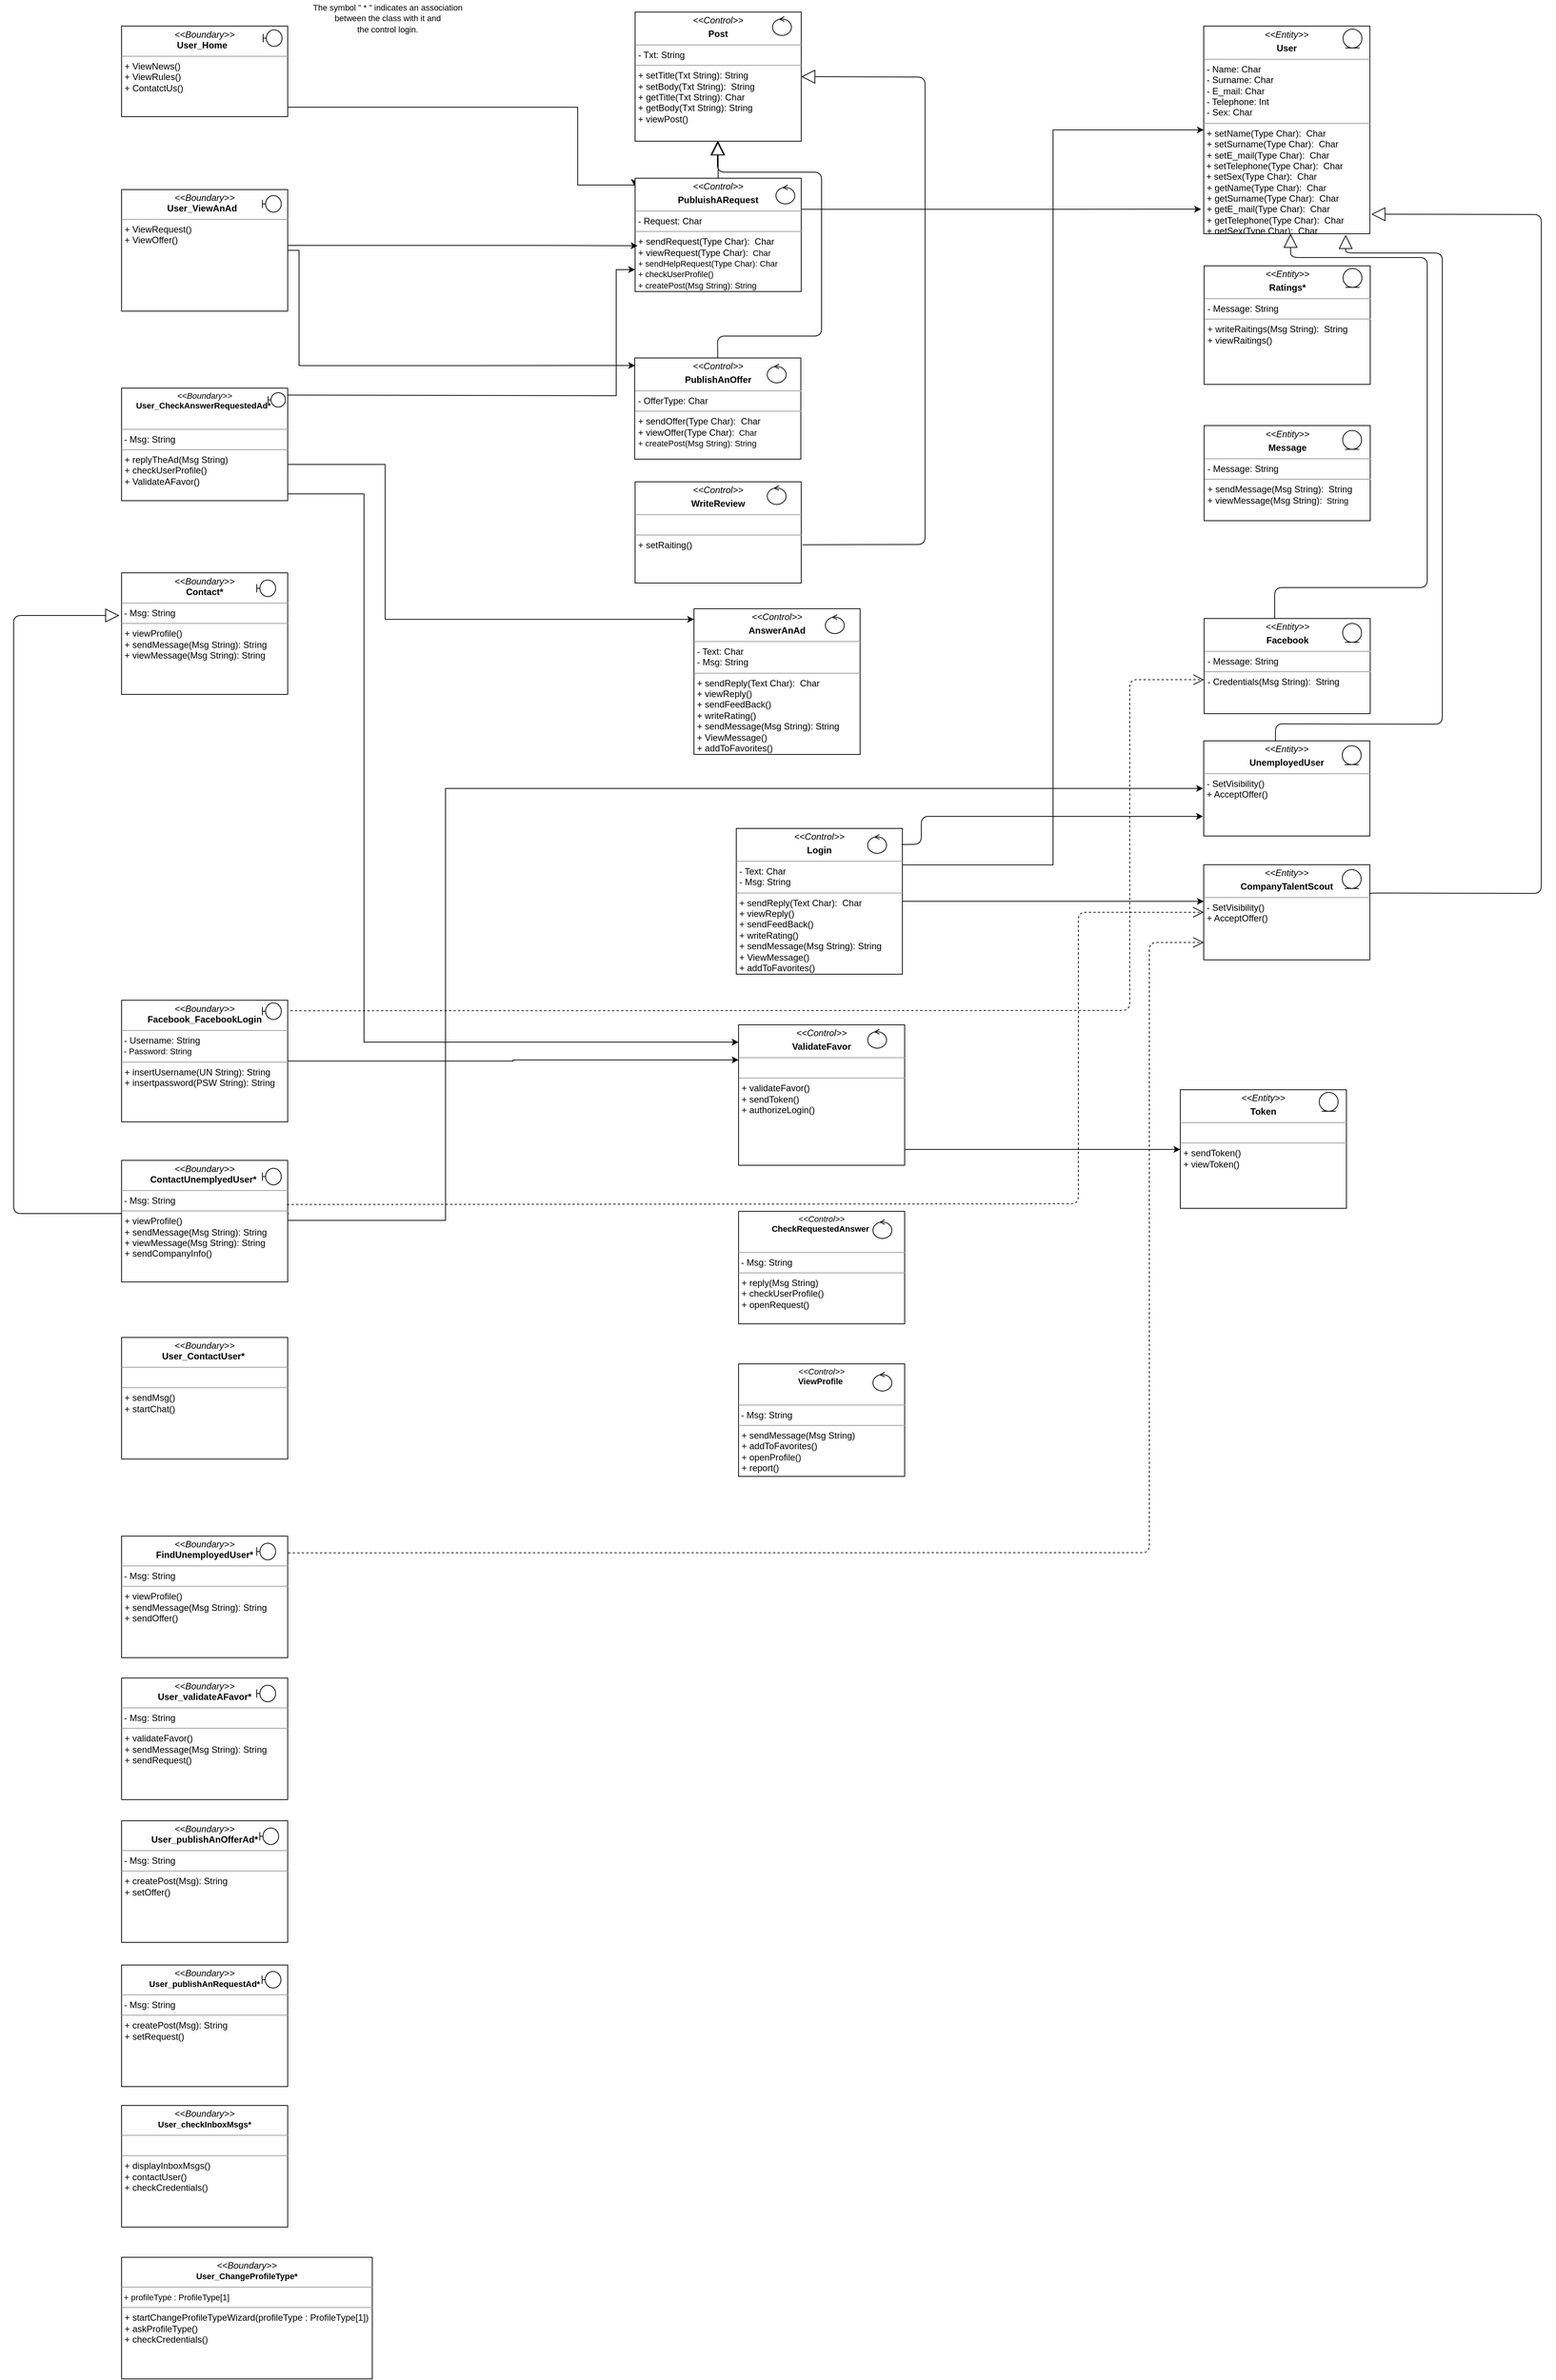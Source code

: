 <mxfile version="12.4.7" type="device"><diagram name="Page-1" id="c4acf3e9-155e-7222-9cf6-157b1a14988f"><mxGraphModel dx="2624" dy="485" grid="0" gridSize="10" guides="1" tooltips="1" connect="1" arrows="1" fold="1" page="1" pageScale="1" pageWidth="1600" pageHeight="1200" background="#ffffff" math="0" shadow="0"><root><mxCell id="0"/><mxCell id="1" parent="0"/><mxCell id="k34qeXfR0Qo-PCBVSFpc-10" value="" style="edgeStyle=orthogonalEdgeStyle;rounded=0;orthogonalLoop=1;jettySize=auto;html=1;" parent="1" source="5d2195bd80daf111-18" edge="1"><mxGeometry relative="1" as="geometry"><mxPoint x="433" y="251" as="targetPoint"/><Array as="points"><mxPoint x="358" y="147"/><mxPoint x="358" y="250"/></Array></mxGeometry></mxCell><mxCell id="5d2195bd80daf111-18" value="&lt;p style=&quot;margin: 0px ; margin-top: 4px ; text-align: center&quot;&gt;&lt;i&gt;&amp;lt;&amp;lt;Boundary&amp;gt;&amp;gt;&lt;/i&gt;&lt;br&gt;&lt;b&gt;User_Home&amp;nbsp;&lt;/b&gt;&lt;b&gt;&amp;nbsp;&lt;/b&gt;&lt;/p&gt;&lt;hr size=&quot;1&quot;&gt;&lt;p style=&quot;margin: 0px 0px 0px 4px&quot;&gt;+ ViewNews()&lt;br&gt;+ ViewRules()&lt;/p&gt;&lt;p style=&quot;margin: 0px 0px 0px 4px&quot;&gt;+ ContatctUs()&lt;/p&gt;&lt;p style=&quot;margin: 0px 0px 0px 4px&quot;&gt;&lt;br&gt;&lt;/p&gt;" style="verticalAlign=top;align=left;overflow=fill;fontSize=12;fontFamily=Helvetica;html=1;rounded=0;shadow=0;comic=0;labelBackgroundColor=none;strokeWidth=1" parent="1" vertex="1"><mxGeometry x="-246" y="39.5" width="220" height="120" as="geometry"/></mxCell><mxCell id="mi70s_dDfHyVeeevijjB-1" value="&lt;p style=&quot;margin: 0px ; margin-top: 4px ; text-align: center&quot;&gt;&lt;font style=&quot;font-size: 12px&quot;&gt;&lt;i&gt;&amp;lt;&amp;lt;Control&amp;gt;&amp;gt;&lt;/i&gt;&lt;br&gt;&lt;/font&gt;&lt;/p&gt;&lt;p style=&quot;margin: 0px ; margin-top: 4px ; text-align: center&quot;&gt;&lt;b&gt;PublishAnOffer&lt;/b&gt;&lt;br&gt;&lt;/p&gt;&lt;hr size=&quot;1&quot;&gt;&lt;p style=&quot;margin: 0px 0px 0px 4px&quot;&gt;&lt;font style=&quot;font-size: 12px&quot;&gt;- OfferType: Char&lt;br&gt;&lt;/font&gt;&lt;/p&gt;&lt;hr size=&quot;1&quot;&gt;&lt;p style=&quot;margin: 0px 0px 0px 4px&quot;&gt;+ sendOffer(Type Char):&amp;nbsp; Char&lt;br&gt;+ viewOffer(Type Char):&lt;font style=&quot;font-size: 11px&quot;&gt;&amp;nbsp; Char&lt;/font&gt;&lt;/p&gt;&lt;p style=&quot;margin: 0px 0px 0px 4px&quot;&gt;&lt;font style=&quot;font-size: 11px&quot;&gt;+ createPost(Msg String): String&lt;/font&gt;&lt;/p&gt;" style="verticalAlign=top;align=left;overflow=fill;fontSize=12;fontFamily=Helvetica;html=1;rounded=0;shadow=0;comic=0;labelBackgroundColor=none;strokeWidth=1" parent="1" vertex="1"><mxGeometry x="433.5" y="479" width="220" height="134" as="geometry"/></mxCell><mxCell id="mi70s_dDfHyVeeevijjB-4" value="&lt;p style=&quot;margin: 0px ; margin-top: 4px ; text-align: center&quot;&gt;&lt;i&gt;&amp;lt;&amp;lt;Control&amp;gt;&amp;gt;&lt;/i&gt;&lt;br&gt;&lt;/p&gt;&lt;p style=&quot;margin: 0px ; margin-top: 4px ; text-align: center&quot;&gt;&lt;b&gt;Post&lt;/b&gt;&lt;/p&gt;&lt;hr size=&quot;1&quot;&gt;&lt;p style=&quot;margin: 0px ; margin-left: 4px&quot;&gt;- Txt: String&lt;br&gt;&lt;/p&gt;&lt;hr size=&quot;1&quot;&gt;&lt;p style=&quot;margin: 0px ; margin-left: 4px&quot;&gt;+ setTitle(Txt String): String&lt;br&gt;+ setBody(Txt String):&amp;nbsp; String&lt;/p&gt;&lt;p style=&quot;margin: 0px ; margin-left: 4px&quot;&gt;+ getTitle(Txt String): Char&lt;br&gt;+ getBody(Txt String): String&lt;br&gt;&lt;/p&gt;&lt;p style=&quot;margin: 0px ; margin-left: 4px&quot;&gt;+ viewPost()&lt;/p&gt;" style="verticalAlign=top;align=left;overflow=fill;fontSize=12;fontFamily=Helvetica;html=1;rounded=0;shadow=0;comic=0;labelBackgroundColor=none;strokeWidth=1" parent="1" vertex="1"><mxGeometry x="434" y="21" width="220" height="171" as="geometry"/></mxCell><mxCell id="k34qeXfR0Qo-PCBVSFpc-33" style="edgeStyle=orthogonalEdgeStyle;rounded=0;orthogonalLoop=1;jettySize=auto;html=1;exitX=1.003;exitY=0.274;exitDx=0;exitDy=0;exitPerimeter=0;entryX=-0.016;entryY=0.882;entryDx=0;entryDy=0;entryPerimeter=0;" parent="1" source="mi70s_dDfHyVeeevijjB-14" target="mi70s_dDfHyVeeevijjB-29" edge="1"><mxGeometry relative="1" as="geometry"><Array as="points"/></mxGeometry></mxCell><mxCell id="mi70s_dDfHyVeeevijjB-14" value="&lt;p style=&quot;margin: 4px 0px 0px ; text-align: center&quot;&gt;&lt;i&gt;&amp;lt;&amp;lt;Control&amp;gt;&amp;gt;&lt;/i&gt;&lt;br&gt;&lt;/p&gt;&lt;p style=&quot;margin: 0px ; margin-top: 4px ; text-align: center&quot;&gt;&lt;b&gt;PubluishARequest&lt;/b&gt;&lt;br&gt;&lt;/p&gt;&lt;hr size=&quot;1&quot;&gt;&lt;p style=&quot;margin: 0px 0px 0px 4px&quot;&gt;&lt;font style=&quot;font-size: 12px&quot;&gt;- Request: Char&lt;br&gt;&lt;/font&gt;&lt;/p&gt;&lt;hr size=&quot;1&quot;&gt;&lt;p style=&quot;margin: 0px 0px 0px 4px&quot;&gt;+ sendRequest(Type Char):&amp;nbsp; Char&lt;br&gt;+ viewRequest(Type Char):&lt;font style=&quot;font-size: 11px&quot;&gt;&amp;nbsp; Char&lt;/font&gt;&lt;br&gt;&lt;/p&gt;&lt;p style=&quot;margin: 0px 0px 0px 4px&quot;&gt;&lt;font style=&quot;font-size: 11px&quot;&gt;+ sendHelpRequest(Type Char): Char&lt;/font&gt;&lt;/p&gt;&lt;p style=&quot;margin: 0px 0px 0px 4px&quot;&gt;&lt;font style=&quot;font-size: 11px&quot;&gt;+ checkUserProfile()&lt;/font&gt;&lt;/p&gt;&lt;p style=&quot;margin: 0px 0px 0px 4px&quot;&gt;&lt;font style=&quot;font-size: 11px&quot;&gt;+ createPost(Msg String): String&lt;br&gt;&lt;/font&gt;&lt;/p&gt;" style="verticalAlign=top;align=left;overflow=fill;fontSize=12;fontFamily=Helvetica;html=1;rounded=0;shadow=0;comic=0;labelBackgroundColor=none;strokeWidth=1" parent="1" vertex="1"><mxGeometry x="434" y="241" width="220" height="150" as="geometry"/></mxCell><mxCell id="k34qeXfR0Qo-PCBVSFpc-29" style="edgeStyle=orthogonalEdgeStyle;rounded=0;orthogonalLoop=1;jettySize=auto;html=1;entryX=0.015;entryY=0.596;entryDx=0;entryDy=0;entryPerimeter=0;" parent="1" source="mi70s_dDfHyVeeevijjB-16" target="mi70s_dDfHyVeeevijjB-14" edge="1"><mxGeometry relative="1" as="geometry"><Array as="points"><mxPoint x="299" y="330"/><mxPoint x="299" y="330"/></Array></mxGeometry></mxCell><mxCell id="k34qeXfR0Qo-PCBVSFpc-31" style="edgeStyle=orthogonalEdgeStyle;rounded=0;orthogonalLoop=1;jettySize=auto;html=1;entryX=0.002;entryY=0.075;entryDx=0;entryDy=0;entryPerimeter=0;" parent="1" source="mi70s_dDfHyVeeevijjB-16" target="mi70s_dDfHyVeeevijjB-1" edge="1"><mxGeometry relative="1" as="geometry"><mxPoint x="425" y="571" as="targetPoint"/><Array as="points"><mxPoint x="-11" y="337"/><mxPoint x="-11" y="489"/></Array></mxGeometry></mxCell><mxCell id="mi70s_dDfHyVeeevijjB-16" value="&lt;p style=&quot;margin: 0px ; margin-top: 4px ; text-align: center&quot;&gt;&lt;i&gt;&amp;lt;&amp;lt;Boundary&amp;gt;&amp;gt;&lt;/i&gt;&lt;br&gt;&lt;b&gt;User_ViewAnAd&amp;nbsp;&lt;/b&gt;&lt;b&gt;&amp;nbsp;&lt;/b&gt;&lt;/p&gt;&lt;hr size=&quot;1&quot;&gt;&lt;p style=&quot;margin: 0px 0px 0px 4px&quot;&gt;&lt;span&gt;+ ViewRequest()&lt;/span&gt;&lt;br&gt;&lt;/p&gt;&lt;p style=&quot;margin: 0px 0px 0px 4px&quot;&gt;+ ViewOffer()&lt;/p&gt;&lt;p style=&quot;margin: 0px 0px 0px 4px&quot;&gt;&lt;br&gt;&lt;/p&gt;&amp;nbsp;" style="verticalAlign=top;align=left;overflow=fill;fontSize=12;fontFamily=Helvetica;html=1;rounded=0;shadow=0;comic=0;labelBackgroundColor=none;strokeWidth=1" parent="1" vertex="1"><mxGeometry x="-246" y="256" width="220" height="161" as="geometry"/></mxCell><mxCell id="mi70s_dDfHyVeeevijjB-22" value="&lt;p style=&quot;margin: 0px ; margin-top: 4px ; text-align: center&quot;&gt;&lt;i style=&quot;font-weight: normal&quot;&gt;&amp;lt;&amp;lt;Boundary&amp;gt;&amp;gt;&lt;/i&gt;&lt;br&gt;&lt;span&gt;Contact*&lt;/span&gt;&lt;/p&gt;&lt;hr size=&quot;1&quot;&gt;&lt;p style=&quot;margin: 0px 0px 0px 4px&quot;&gt;&lt;/p&gt;&lt;font style=&quot;font-size: 11px&quot;&gt;&lt;span style=&quot;font-size: 12px&quot;&gt;&amp;nbsp;&lt;span style=&quot;font-weight: normal&quot;&gt;- Msg: String&lt;/span&gt;&lt;/span&gt;&lt;span style=&quot;font-weight: normal&quot;&gt;&lt;br&gt;&lt;/span&gt;&lt;hr size=&quot;1&quot; style=&quot;font-size: 12px&quot;&gt;&lt;p style=&quot;font-size: 12px ; margin: 0px 0px 0px 4px&quot;&gt;&lt;span style=&quot;font-weight: normal&quot;&gt;+ viewProfile()&lt;br&gt;&lt;/span&gt;&lt;/p&gt;&lt;p style=&quot;font-size: 12px ; margin: 0px 0px 0px 4px&quot;&gt;&lt;span style=&quot;font-weight: normal&quot;&gt;+ sendMessage(Msg String): String&lt;/span&gt;&lt;/p&gt;&lt;p style=&quot;font-size: 12px ; margin: 0px 0px 0px 4px&quot;&gt;&lt;span style=&quot;font-weight: normal&quot;&gt;+ viewMessage(Msg String): String&lt;/span&gt;&lt;/p&gt;&lt;/font&gt;" style="verticalAlign=top;align=left;overflow=fill;fontSize=12;fontFamily=Helvetica;html=1;rounded=0;shadow=0;comic=0;labelBackgroundColor=none;strokeWidth=1;fontStyle=1" parent="1" vertex="1"><mxGeometry x="-246" y="763.5" width="220" height="161" as="geometry"/></mxCell><mxCell id="mi70s_dDfHyVeeevijjB-24" value="&lt;p style=&quot;margin: 4px 0px 0px ; text-align: center&quot;&gt;&lt;i&gt;&amp;lt;&amp;lt;Entity&amp;gt;&amp;gt;&lt;/i&gt;&lt;/p&gt;&lt;p style=&quot;margin: 0px ; margin-top: 4px ; text-align: center&quot;&gt;&lt;b&gt;Message&lt;/b&gt;&lt;/p&gt;&lt;hr size=&quot;1&quot;&gt;&lt;p style=&quot;margin: 0px 0px 0px 4px&quot;&gt;&lt;font style=&quot;font-size: 12px&quot;&gt;- Message: String&lt;br&gt;&lt;/font&gt;&lt;/p&gt;&lt;hr size=&quot;1&quot;&gt;&lt;p style=&quot;margin: 0px 0px 0px 4px&quot;&gt;+ sendMessage(Msg String):&amp;nbsp; String&lt;br&gt;+ viewMessage(Msg String):&lt;font style=&quot;font-size: 11px&quot;&gt;&amp;nbsp; String&lt;/font&gt;&lt;br&gt;&lt;/p&gt;" style="verticalAlign=top;align=left;overflow=fill;fontSize=12;fontFamily=Helvetica;html=1;rounded=0;shadow=0;comic=0;labelBackgroundColor=none;strokeWidth=1" parent="1" vertex="1"><mxGeometry x="1187.5" y="568.5" width="220" height="126" as="geometry"/></mxCell><mxCell id="k34qeXfR0Qo-PCBVSFpc-25" style="edgeStyle=orthogonalEdgeStyle;rounded=0;orthogonalLoop=1;jettySize=auto;html=1;entryX=0;entryY=0.073;entryDx=0;entryDy=0;entryPerimeter=0;" parent="1" source="7pXymCsoFJttCotQ9FJw-1" target="k34qeXfR0Qo-PCBVSFpc-22" edge="1"><mxGeometry relative="1" as="geometry"><mxPoint x="386" y="784" as="targetPoint"/><Array as="points"><mxPoint x="103" y="620"/><mxPoint x="103" y="825"/></Array><mxPoint x="-26" y="619.588" as="sourcePoint"/></mxGeometry></mxCell><mxCell id="k34qeXfR0Qo-PCBVSFpc-43" style="edgeStyle=orthogonalEdgeStyle;rounded=0;orthogonalLoop=1;jettySize=auto;html=1;" parent="1" source="7pXymCsoFJttCotQ9FJw-1" target="k34qeXfR0Qo-PCBVSFpc-40" edge="1"><mxGeometry relative="1" as="geometry"><Array as="points"><mxPoint x="75" y="659"/><mxPoint x="75" y="1385"/></Array><mxPoint x="-26" y="659.588" as="sourcePoint"/></mxGeometry></mxCell><mxCell id="k34qeXfR0Qo-PCBVSFpc-44" style="edgeStyle=orthogonalEdgeStyle;rounded=0;orthogonalLoop=1;jettySize=auto;html=1;exitX=0.912;exitY=0.165;exitDx=0;exitDy=0;exitPerimeter=0;" parent="1" source="7pXymCsoFJttCotQ9FJw-2" edge="1"><mxGeometry relative="1" as="geometry"><mxPoint x="434" y="362" as="targetPoint"/><Array as="points"><mxPoint x="-28" y="529"/><mxPoint x="409" y="529"/><mxPoint x="409" y="362"/></Array><mxPoint x="-26" y="529" as="sourcePoint"/></mxGeometry></mxCell><mxCell id="mi70s_dDfHyVeeevijjB-29" value="&lt;p style=&quot;margin: 0px ; margin-top: 4px ; text-align: center&quot;&gt;&lt;i&gt;&amp;lt;&amp;lt;Entity&amp;gt;&amp;gt;&lt;/i&gt;&lt;br&gt;&lt;/p&gt;&lt;p style=&quot;margin: 0px ; margin-top: 4px ; text-align: center&quot;&gt;&lt;b&gt;User&lt;/b&gt;&lt;/p&gt;&lt;hr size=&quot;1&quot;&gt;&lt;p style=&quot;margin: 0px 0px 0px 4px&quot;&gt;&lt;font style=&quot;font-size: 12px&quot;&gt;- Name: Char&lt;br&gt;&lt;/font&gt;&lt;/p&gt;&lt;p style=&quot;margin: 0px 0px 0px 4px&quot;&gt;&lt;font style=&quot;font-size: 12px&quot;&gt;- Surname: Char&lt;br&gt;&lt;/font&gt;&lt;/p&gt;&lt;p style=&quot;margin: 0px 0px 0px 4px&quot;&gt;&lt;font style=&quot;font-size: 12px&quot;&gt;- E_mail: Char&lt;br&gt;&lt;/font&gt;&lt;/p&gt;&lt;p style=&quot;margin: 0px 0px 0px 4px&quot;&gt;&lt;font style=&quot;font-size: 12px&quot;&gt;- Telephone: Int&amp;nbsp;&lt;/font&gt;&lt;/p&gt;&lt;p style=&quot;margin: 0px 0px 0px 4px&quot;&gt;&lt;font style=&quot;font-size: 12px&quot;&gt;- Sex: Char&lt;/font&gt;&lt;/p&gt;&lt;hr size=&quot;1&quot;&gt;&lt;p style=&quot;margin: 0px 0px 0px 4px&quot;&gt;+ setName(Type Char):&amp;nbsp; Char&lt;/p&gt;&lt;p style=&quot;margin: 0px 0px 0px 4px&quot;&gt;+ setSurname(Type Char):&amp;nbsp; Char&lt;br&gt;+ setE_mail(Type Char):&amp;nbsp; Char&lt;br&gt;&lt;/p&gt;&amp;nbsp;+ setTelephone(Type Char):&amp;nbsp; Char&amp;nbsp;&lt;br&gt;&amp;nbsp;+ setSex(Type Char):&amp;nbsp; Char&lt;br&gt;&lt;p style=&quot;margin: 0px 0px 0px 4px&quot;&gt;+ getName(Type Char):&amp;nbsp; Char&lt;/p&gt;&lt;p style=&quot;margin: 0px 0px 0px 4px&quot;&gt;+ getSurname(Type Char):&amp;nbsp; Char&lt;br&gt;+ getE_mail(Type Char):&amp;nbsp; Char&lt;br&gt;&lt;/p&gt;&lt;p style=&quot;margin: 0px 0px 0px 4px&quot;&gt;+ getTelephone(Type Char):&amp;nbsp; Char&amp;nbsp;&lt;br&gt;+ getSex(Type Char):&amp;nbsp; Char&lt;br&gt;&lt;/p&gt;&lt;p style=&quot;margin: 0px 0px 0px 4px&quot;&gt;&lt;br&gt;&lt;/p&gt;" style="verticalAlign=top;align=left;overflow=fill;fontSize=12;fontFamily=Helvetica;html=1;rounded=0;shadow=0;comic=0;labelBackgroundColor=none;strokeWidth=1" parent="1" vertex="1"><mxGeometry x="1187" y="39.5" width="220" height="275" as="geometry"/></mxCell><mxCell id="k34qeXfR0Qo-PCBVSFpc-1" value="" style="shape=umlBoundary;whiteSpace=wrap;html=1;" parent="1" vertex="1"><mxGeometry x="-58.5" y="44.5" width="25" height="22" as="geometry"/></mxCell><mxCell id="k34qeXfR0Qo-PCBVSFpc-2" value="" style="ellipse;shape=umlEntity;whiteSpace=wrap;html=1;" parent="1" vertex="1"><mxGeometry x="1371.5" y="43.5" width="25" height="25" as="geometry"/></mxCell><mxCell id="k34qeXfR0Qo-PCBVSFpc-5" value="" style="ellipse;shape=umlControl;whiteSpace=wrap;html=1;" parent="1" vertex="1"><mxGeometry x="620.5" y="250" width="25" height="25" as="geometry"/></mxCell><mxCell id="k34qeXfR0Qo-PCBVSFpc-6" value="" style="ellipse;shape=umlControl;whiteSpace=wrap;html=1;" parent="1" vertex="1"><mxGeometry x="609" y="487" width="25" height="25" as="geometry"/></mxCell><mxCell id="k34qeXfR0Qo-PCBVSFpc-11" value="" style="shape=umlBoundary;whiteSpace=wrap;html=1;" parent="1" vertex="1"><mxGeometry x="-59.5" y="264" width="25" height="22" as="geometry"/></mxCell><mxCell id="k34qeXfR0Qo-PCBVSFpc-12" value="&lt;p style=&quot;margin: 0px ; margin-top: 4px ; text-align: center&quot;&gt;&lt;i&gt;&amp;lt;&amp;lt;Entity&amp;gt;&amp;gt;&lt;/i&gt;&lt;br&gt;&lt;/p&gt;&lt;p style=&quot;margin: 0px ; margin-top: 4px ; text-align: center&quot;&gt;&lt;b&gt;Ratings*&lt;/b&gt;&lt;/p&gt;&lt;hr size=&quot;1&quot;&gt;&lt;p style=&quot;margin: 0px 0px 0px 4px&quot;&gt;&lt;/p&gt;&lt;p style=&quot;margin: 0px 0px 0px 4px&quot;&gt;- Message: String&lt;br&gt;&lt;/p&gt;&lt;hr size=&quot;1&quot;&gt;&lt;p style=&quot;margin: 0px 0px 0px 4px&quot;&gt;+ writeRaitings(Msg String):&amp;nbsp; String&lt;br&gt;+ viewRaitings()&lt;/p&gt;&lt;p style=&quot;margin: 0px 0px 0px 4px&quot;&gt;&lt;br&gt;&lt;/p&gt;" style="verticalAlign=top;align=left;overflow=fill;fontSize=12;fontFamily=Helvetica;html=1;rounded=0;shadow=0;comic=0;labelBackgroundColor=none;strokeWidth=1" parent="1" vertex="1"><mxGeometry x="1187.5" y="357" width="220" height="157" as="geometry"/></mxCell><mxCell id="k34qeXfR0Qo-PCBVSFpc-13" value="" style="ellipse;shape=umlEntity;whiteSpace=wrap;html=1;" parent="1" vertex="1"><mxGeometry x="1371.5" y="360.5" width="25" height="25" as="geometry"/></mxCell><mxCell id="k34qeXfR0Qo-PCBVSFpc-16" value="" style="ellipse;shape=umlEntity;whiteSpace=wrap;html=1;" parent="1" vertex="1"><mxGeometry x="1371" y="575" width="25" height="25" as="geometry"/></mxCell><mxCell id="k34qeXfR0Qo-PCBVSFpc-18" value="" style="shape=umlBoundary;whiteSpace=wrap;html=1;fontStyle=1" parent="1" vertex="1"><mxGeometry x="-67" y="773" width="25" height="22" as="geometry"/></mxCell><mxCell id="k34qeXfR0Qo-PCBVSFpc-22" value="&lt;p style=&quot;margin: 0px ; margin-top: 4px ; text-align: center&quot;&gt;&lt;font style=&quot;font-size: 12px&quot;&gt;&lt;i&gt;&amp;lt;&amp;lt;Control&amp;gt;&amp;gt;&lt;/i&gt;&lt;br&gt;&lt;/font&gt;&lt;/p&gt;&lt;p style=&quot;margin: 0px ; margin-top: 4px ; text-align: center&quot;&gt;&lt;b&gt;AnswerAnAd&lt;/b&gt;&lt;br&gt;&lt;/p&gt;&lt;hr size=&quot;1&quot;&gt;&lt;p style=&quot;margin: 0px 0px 0px 4px&quot;&gt;&lt;font style=&quot;font-size: 12px&quot;&gt;- Text: Char&lt;br&gt;&lt;/font&gt;&lt;/p&gt;&lt;p style=&quot;margin: 0px 0px 0px 4px&quot;&gt;&lt;font style=&quot;font-size: 12px&quot;&gt;- Msg: String&lt;/font&gt;&lt;/p&gt;&lt;hr size=&quot;1&quot;&gt;&lt;p style=&quot;margin: 0px 0px 0px 4px&quot;&gt;+ sendReply(Text Char):&amp;nbsp; Char&lt;br&gt;+ viewReply()&lt;br&gt;&lt;/p&gt;&lt;p style=&quot;margin: 0px 0px 0px 4px&quot;&gt;+ sendFeedBack()&lt;/p&gt;&lt;p style=&quot;margin: 0px 0px 0px 4px&quot;&gt;+ writeRating()&lt;/p&gt;&lt;p style=&quot;margin: 0px 0px 0px 4px&quot;&gt;+ sendMessage(Msg String): String&lt;/p&gt;&lt;p style=&quot;margin: 0px 0px 0px 4px&quot;&gt;+ ViewMessage()&lt;/p&gt;&lt;p style=&quot;margin: 0px 0px 0px 4px&quot;&gt;+ addToFavorites()&lt;/p&gt;" style="verticalAlign=top;align=left;overflow=fill;fontSize=12;fontFamily=Helvetica;html=1;rounded=0;shadow=0;comic=0;labelBackgroundColor=none;strokeWidth=1" parent="1" vertex="1"><mxGeometry x="512" y="811" width="220" height="193" as="geometry"/></mxCell><mxCell id="k34qeXfR0Qo-PCBVSFpc-23" value="" style="ellipse;shape=umlControl;whiteSpace=wrap;html=1;" parent="1" vertex="1"><mxGeometry x="686" y="819" width="25" height="25" as="geometry"/></mxCell><mxCell id="k34qeXfR0Qo-PCBVSFpc-38" value="&lt;p style=&quot;margin: 0px ; margin-top: 4px ; text-align: center&quot;&gt;&lt;i&gt;&amp;lt;&amp;lt;Entity&amp;gt;&amp;gt;&lt;/i&gt;&lt;br&gt;&lt;/p&gt;&lt;p style=&quot;margin: 0px ; margin-top: 4px ; text-align: center&quot;&gt;&lt;b&gt;Token&lt;/b&gt;&lt;/p&gt;&lt;hr size=&quot;1&quot;&gt;&lt;p style=&quot;margin: 0px 0px 0px 4px&quot;&gt;&lt;/p&gt;&lt;p style=&quot;margin: 0px 0px 0px 4px&quot;&gt;&lt;br&gt;&lt;/p&gt;&lt;hr size=&quot;1&quot;&gt;&lt;p style=&quot;margin: 0px 0px 0px 4px&quot;&gt;+ sendToken()&lt;br&gt;+ viewToken()&lt;/p&gt;&lt;p style=&quot;margin: 0px 0px 0px 4px&quot;&gt;&lt;br&gt;&lt;/p&gt;" style="verticalAlign=top;align=left;overflow=fill;fontSize=12;fontFamily=Helvetica;html=1;rounded=0;shadow=0;comic=0;labelBackgroundColor=none;strokeWidth=1" parent="1" vertex="1"><mxGeometry x="1156" y="1448" width="220" height="157" as="geometry"/></mxCell><mxCell id="k34qeXfR0Qo-PCBVSFpc-39" value="" style="ellipse;shape=umlEntity;whiteSpace=wrap;html=1;" parent="1" vertex="1"><mxGeometry x="1340" y="1451.5" width="25" height="25" as="geometry"/></mxCell><mxCell id="k34qeXfR0Qo-PCBVSFpc-45" style="edgeStyle=orthogonalEdgeStyle;rounded=0;orthogonalLoop=1;jettySize=auto;html=1;" parent="1" source="k34qeXfR0Qo-PCBVSFpc-40" target="k34qeXfR0Qo-PCBVSFpc-38" edge="1"><mxGeometry relative="1" as="geometry"><Array as="points"><mxPoint x="920" y="1527"/><mxPoint x="920" y="1527"/></Array></mxGeometry></mxCell><mxCell id="k34qeXfR0Qo-PCBVSFpc-40" value="&lt;p style=&quot;margin: 0px ; margin-top: 4px ; text-align: center&quot;&gt;&lt;font style=&quot;font-size: 12px&quot;&gt;&lt;i&gt;&amp;lt;&amp;lt;Control&amp;gt;&amp;gt;&lt;/i&gt;&lt;br&gt;&lt;/font&gt;&lt;/p&gt;&lt;p style=&quot;margin: 0px ; margin-top: 4px ; text-align: center&quot;&gt;&lt;b&gt;ValidateFavor&lt;/b&gt;&lt;/p&gt;&lt;hr size=&quot;1&quot;&gt;&lt;p style=&quot;margin: 0px 0px 0px 4px&quot;&gt;&lt;br&gt;&lt;/p&gt;&lt;hr size=&quot;1&quot;&gt;&lt;p style=&quot;margin: 0px 0px 0px 4px&quot;&gt;+ validateFavor()&lt;/p&gt;&lt;p style=&quot;margin: 0px 0px 0px 4px&quot;&gt;+ sendToken()&lt;/p&gt;&lt;p style=&quot;margin: 0px 0px 0px 4px&quot;&gt;+ authorizeLogin()&lt;/p&gt;&lt;p style=&quot;margin: 0px 0px 0px 4px&quot;&gt;&lt;br&gt;&lt;/p&gt;" style="verticalAlign=top;align=left;overflow=fill;fontSize=12;fontFamily=Helvetica;html=1;rounded=0;shadow=0;comic=0;labelBackgroundColor=none;strokeWidth=1" parent="1" vertex="1"><mxGeometry x="571" y="1362" width="220" height="186" as="geometry"/></mxCell><mxCell id="k34qeXfR0Qo-PCBVSFpc-41" value="" style="ellipse;shape=umlControl;whiteSpace=wrap;html=1;" parent="1" vertex="1"><mxGeometry x="742" y="1368" width="25" height="25" as="geometry"/></mxCell><mxCell id="27g4lRYmnajEj6ruaBCk-1" value="" style="endArrow=block;endSize=16;endFill=0;html=1;entryX=0.5;entryY=1;entryDx=0;entryDy=0;exitX=0.5;exitY=0;exitDx=0;exitDy=0;" parent="1" source="mi70s_dDfHyVeeevijjB-14" target="mi70s_dDfHyVeeevijjB-4" edge="1"><mxGeometry width="160" relative="1" as="geometry"><mxPoint x="397.5" y="204.5" as="sourcePoint"/><mxPoint x="557.5" y="204.5" as="targetPoint"/></mxGeometry></mxCell><mxCell id="27g4lRYmnajEj6ruaBCk-2" value="" style="endArrow=block;endSize=16;endFill=0;html=1;entryX=0.5;entryY=1;entryDx=0;entryDy=0;exitX=0.5;exitY=0;exitDx=0;exitDy=0;" parent="1" source="mi70s_dDfHyVeeevijjB-1" edge="1"><mxGeometry width="160" relative="1" as="geometry"><mxPoint x="543" y="241" as="sourcePoint"/><mxPoint x="543" y="192" as="targetPoint"/><Array as="points"><mxPoint x="543" y="450"/><mxPoint x="681" y="450"/><mxPoint x="681" y="233"/><mxPoint x="543" y="233"/></Array></mxGeometry></mxCell><mxCell id="sc48G2Zl51CQX47MWMPz-5" value="" style="edgeStyle=orthogonalEdgeStyle;rounded=0;orthogonalLoop=1;jettySize=auto;html=1;entryX=0;entryY=0.25;entryDx=0;entryDy=0;" parent="1" source="_cNIpxSWDg_C1git-y9I-1" target="k34qeXfR0Qo-PCBVSFpc-40" edge="1"><mxGeometry relative="1" as="geometry"><mxPoint x="54" y="1410" as="targetPoint"/></mxGeometry></mxCell><mxCell id="_cNIpxSWDg_C1git-y9I-1" value="&lt;p style=&quot;margin: 0px ; margin-top: 4px ; text-align: center&quot;&gt;&lt;i&gt;&amp;lt;&amp;lt;Boundary&amp;gt;&amp;gt;&lt;/i&gt;&lt;br&gt;&lt;b&gt;Facebook_FacebookLogin&lt;/b&gt;&lt;/p&gt;&lt;hr size=&quot;1&quot;&gt;&lt;p style=&quot;margin: 0px 0px 0px 4px&quot;&gt;&lt;/p&gt;&lt;font style=&quot;font-size: 11px&quot;&gt;&lt;span style=&quot;font-size: 12px&quot;&gt;&amp;nbsp;- Username: String&lt;br&gt;&lt;/span&gt;&amp;nbsp;- Password: String&lt;br&gt;&lt;hr size=&quot;1&quot; style=&quot;font-size: 12px&quot;&gt;&lt;p style=&quot;font-size: 12px ; margin: 0px 0px 0px 4px&quot;&gt;&lt;span&gt;+ insertUsername(UN String): String&lt;/span&gt;&lt;br&gt;&lt;/p&gt;&lt;p style=&quot;font-size: 12px ; margin: 0px 0px 0px 4px&quot;&gt;+ insertpassword(PSW String): String&lt;/p&gt;&lt;/font&gt;" style="verticalAlign=top;align=left;overflow=fill;fontSize=12;fontFamily=Helvetica;html=1;rounded=0;shadow=0;comic=0;labelBackgroundColor=none;strokeWidth=1" parent="1" vertex="1"><mxGeometry x="-246" y="1329.5" width="220" height="161" as="geometry"/></mxCell><mxCell id="_cNIpxSWDg_C1git-y9I-3" value="" style="endArrow=block;endSize=16;endFill=0;html=1;exitX=1.007;exitY=0.438;exitDx=0;exitDy=0;exitPerimeter=0;" parent="1" source="_cNIpxSWDg_C1git-y9I-5" edge="1"><mxGeometry width="160" relative="1" as="geometry"><mxPoint x="240" y="1613.016" as="sourcePoint"/><mxPoint x="-249" y="820" as="targetPoint"/><Array as="points"><mxPoint x="-389" y="1612"/><mxPoint x="-389" y="820"/></Array></mxGeometry></mxCell><mxCell id="GbTYHuGZ_ORxg-9sKcqP-1" style="edgeStyle=orthogonalEdgeStyle;rounded=0;orthogonalLoop=1;jettySize=auto;html=1;" parent="1" source="_cNIpxSWDg_C1git-y9I-5" edge="1"><mxGeometry relative="1" as="geometry"><Array as="points"><mxPoint x="183" y="1621"/><mxPoint x="183" y="1049"/></Array><mxPoint x="1186" y="1049" as="targetPoint"/></mxGeometry></mxCell><mxCell id="_cNIpxSWDg_C1git-y9I-5" value="&lt;p style=&quot;margin: 0px ; margin-top: 4px ; text-align: center&quot;&gt;&lt;i&gt;&amp;lt;&amp;lt;Boundary&amp;gt;&amp;gt;&lt;/i&gt;&lt;br&gt;&lt;b&gt;ContactUnemplyedUser*&amp;nbsp;&lt;/b&gt;&lt;/p&gt;&lt;hr size=&quot;1&quot;&gt;&lt;p style=&quot;margin: 0px 0px 0px 4px&quot;&gt;&lt;/p&gt;&lt;font style=&quot;font-size: 11px&quot;&gt;&lt;span style=&quot;font-size: 12px&quot;&gt;&amp;nbsp;- Msg: String&lt;/span&gt;&lt;br&gt;&lt;hr size=&quot;1&quot; style=&quot;font-size: 12px&quot;&gt;&lt;p style=&quot;font-size: 12px ; margin: 0px 0px 0px 4px&quot;&gt;+ viewProfile()&lt;br&gt;&lt;/p&gt;&lt;p style=&quot;font-size: 12px ; margin: 0px 0px 0px 4px&quot;&gt;+ sendMessage(Msg String): String&lt;/p&gt;&lt;p style=&quot;font-size: 12px ; margin: 0px 0px 0px 4px&quot;&gt;+ viewMessage(Msg String): String&lt;/p&gt;&lt;p style=&quot;font-size: 12px ; margin: 0px 0px 0px 4px&quot;&gt;+ sendCompanyInfo()&lt;/p&gt;&lt;/font&gt;" style="verticalAlign=top;align=left;overflow=fill;fontSize=12;fontFamily=Helvetica;html=1;rounded=0;shadow=0;comic=0;labelBackgroundColor=none;strokeWidth=1" parent="1" vertex="1"><mxGeometry x="-246" y="1541.5" width="220" height="161" as="geometry"/></mxCell><mxCell id="kf_5lWBpY8_cl9l-BEsJ-1" value="&lt;p style=&quot;margin: 0px ; margin-top: 4px ; text-align: center&quot;&gt;&lt;i&gt;&amp;lt;&amp;lt;Boundary&amp;gt;&amp;gt;&lt;/i&gt;&lt;br&gt;&lt;b&gt;FindUnemployedUser*&lt;/b&gt;&lt;/p&gt;&lt;hr size=&quot;1&quot;&gt;&lt;p style=&quot;margin: 0px 0px 0px 4px&quot;&gt;&lt;/p&gt;&lt;font style=&quot;font-size: 11px&quot;&gt;&lt;span style=&quot;font-size: 12px&quot;&gt;&amp;nbsp;- Msg: String&lt;/span&gt;&lt;br&gt;&lt;hr size=&quot;1&quot; style=&quot;font-size: 12px&quot;&gt;&lt;p style=&quot;font-size: 12px ; margin: 0px 0px 0px 4px&quot;&gt;+ viewProfile()&lt;br&gt;&lt;/p&gt;&lt;p style=&quot;font-size: 12px ; margin: 0px 0px 0px 4px&quot;&gt;+ sendMessage(Msg String): String&lt;/p&gt;&lt;p style=&quot;font-size: 12px ; margin: 0px 0px 0px 4px&quot;&gt;+ sendOffer()&lt;br&gt;&lt;/p&gt;&lt;/font&gt;" style="verticalAlign=top;align=left;overflow=fill;fontSize=12;fontFamily=Helvetica;html=1;rounded=0;shadow=0;comic=0;labelBackgroundColor=none;strokeWidth=1" parent="1" vertex="1"><mxGeometry x="-246" y="2039" width="220" height="161" as="geometry"/></mxCell><mxCell id="kf_5lWBpY8_cl9l-BEsJ-2" value="" style="shape=umlBoundary;whiteSpace=wrap;html=1;" parent="1" vertex="1"><mxGeometry x="-67" y="2048.5" width="25" height="22" as="geometry"/></mxCell><mxCell id="kf_5lWBpY8_cl9l-BEsJ-8" value="" style="shape=umlBoundary;whiteSpace=wrap;html=1;" parent="1" vertex="1"><mxGeometry x="-59.5" y="1333" width="25" height="22" as="geometry"/></mxCell><mxCell id="kf_5lWBpY8_cl9l-BEsJ-9" value="" style="shape=umlBoundary;whiteSpace=wrap;html=1;" parent="1" vertex="1"><mxGeometry x="-59.5" y="1552" width="25" height="22" as="geometry"/></mxCell><mxCell id="kf_5lWBpY8_cl9l-BEsJ-10" value="&lt;p style=&quot;margin: 0px ; margin-top: 4px ; text-align: center&quot;&gt;&lt;i&gt;&amp;lt;&amp;lt;Boundary&amp;gt;&amp;gt;&lt;/i&gt;&lt;br&gt;&lt;b&gt;User_validateAFavor*&lt;/b&gt;&lt;/p&gt;&lt;hr size=&quot;1&quot;&gt;&lt;p style=&quot;margin: 0px 0px 0px 4px&quot;&gt;&lt;/p&gt;&lt;font style=&quot;font-size: 11px&quot;&gt;&lt;span style=&quot;font-size: 12px&quot;&gt;&amp;nbsp;- Msg: String&lt;/span&gt;&lt;br&gt;&lt;hr size=&quot;1&quot; style=&quot;font-size: 12px&quot;&gt;&lt;p style=&quot;font-size: 12px ; margin: 0px 0px 0px 4px&quot;&gt;+ validateFavor()&lt;br&gt;&lt;/p&gt;&lt;p style=&quot;font-size: 12px ; margin: 0px 0px 0px 4px&quot;&gt;+ sendMessage(Msg String): String&lt;/p&gt;&lt;p style=&quot;font-size: 12px ; margin: 0px 0px 0px 4px&quot;&gt;+ sendRequest()&lt;br&gt;&lt;/p&gt;&lt;/font&gt;" style="verticalAlign=top;align=left;overflow=fill;fontSize=12;fontFamily=Helvetica;html=1;rounded=0;shadow=0;comic=0;labelBackgroundColor=none;strokeWidth=1" parent="1" vertex="1"><mxGeometry x="-246" y="2227" width="220" height="161" as="geometry"/></mxCell><mxCell id="kf_5lWBpY8_cl9l-BEsJ-11" value="" style="shape=umlBoundary;whiteSpace=wrap;html=1;" parent="1" vertex="1"><mxGeometry x="-67" y="2236.5" width="25" height="22" as="geometry"/></mxCell><mxCell id="kf_5lWBpY8_cl9l-BEsJ-14" value="&lt;p style=&quot;margin: 0px ; margin-top: 4px ; text-align: center&quot;&gt;&lt;i&gt;&amp;lt;&amp;lt;Boundary&amp;gt;&amp;gt;&lt;/i&gt;&lt;br&gt;&lt;b&gt;User_publishAnOfferAd*&lt;/b&gt;&lt;/p&gt;&lt;hr size=&quot;1&quot;&gt;&lt;p style=&quot;margin: 0px 0px 0px 4px&quot;&gt;&lt;/p&gt;&lt;font style=&quot;font-size: 11px&quot;&gt;&lt;span style=&quot;font-size: 12px&quot;&gt;&amp;nbsp;- Msg: String&lt;/span&gt;&lt;br&gt;&lt;hr size=&quot;1&quot; style=&quot;font-size: 12px&quot;&gt;&lt;p style=&quot;font-size: 12px ; margin: 0px 0px 0px 4px&quot;&gt;+ createPost(Msg): String&lt;br&gt;&lt;/p&gt;&lt;p style=&quot;font-size: 12px ; margin: 0px 0px 0px 4px&quot;&gt;+ setOffer()&lt;/p&gt;&lt;p style=&quot;font-size: 12px ; margin: 0px 0px 0px 4px&quot;&gt;&lt;br&gt;&lt;/p&gt;&lt;/font&gt;" style="verticalAlign=top;align=left;overflow=fill;fontSize=12;fontFamily=Helvetica;html=1;rounded=0;shadow=0;comic=0;labelBackgroundColor=none;strokeWidth=1" parent="1" vertex="1"><mxGeometry x="-246" y="2416" width="220" height="161" as="geometry"/></mxCell><mxCell id="kf_5lWBpY8_cl9l-BEsJ-15" value="" style="shape=umlBoundary;whiteSpace=wrap;html=1;" parent="1" vertex="1"><mxGeometry x="-63" y="2425.5" width="25" height="22" as="geometry"/></mxCell><mxCell id="kf_5lWBpY8_cl9l-BEsJ-19" value="&lt;p style=&quot;margin: 0px ; margin-top: 4px ; text-align: center&quot;&gt;&lt;i&gt;&amp;lt;&amp;lt;Boundary&amp;gt;&amp;gt;&lt;/i&gt;&lt;br&gt;&lt;b&gt;&lt;font style=&quot;font-size: 11px&quot;&gt;User_publishAnRequestAd*&lt;/font&gt;&lt;/b&gt;&lt;/p&gt;&lt;hr size=&quot;1&quot;&gt;&lt;p style=&quot;margin: 0px 0px 0px 4px&quot;&gt;&lt;/p&gt;&lt;font style=&quot;font-size: 11px&quot;&gt;&lt;span style=&quot;font-size: 12px&quot;&gt;&amp;nbsp;- Msg: String&lt;/span&gt;&lt;br&gt;&lt;hr size=&quot;1&quot; style=&quot;font-size: 12px&quot;&gt;&lt;p style=&quot;font-size: 12px ; margin: 0px 0px 0px 4px&quot;&gt;+ createPost(Msg): String&lt;br&gt;&lt;/p&gt;&lt;p style=&quot;font-size: 12px ; margin: 0px 0px 0px 4px&quot;&gt;+ setRequest()&lt;/p&gt;&lt;p style=&quot;font-size: 12px ; margin: 0px 0px 0px 4px&quot;&gt;&lt;br&gt;&lt;/p&gt;&lt;/font&gt;" style="verticalAlign=top;align=left;overflow=fill;fontSize=12;fontFamily=Helvetica;html=1;rounded=0;shadow=0;comic=0;labelBackgroundColor=none;strokeWidth=1" parent="1" vertex="1"><mxGeometry x="-246" y="2607" width="220" height="161" as="geometry"/></mxCell><mxCell id="kf_5lWBpY8_cl9l-BEsJ-20" value="" style="shape=umlBoundary;whiteSpace=wrap;html=1;" parent="1" vertex="1"><mxGeometry x="-60" y="2615.5" width="25" height="22" as="geometry"/></mxCell><mxCell id="kf_5lWBpY8_cl9l-BEsJ-22" value="" style="endArrow=block;endSize=16;endFill=0;html=1;entryX=0.5;entryY=1;entryDx=0;entryDy=0;" parent="1" edge="1"><mxGeometry width="160" relative="1" as="geometry"><mxPoint x="1281" y="825" as="sourcePoint"/><mxPoint x="1302.0" y="314.5" as="targetPoint"/><Array as="points"><mxPoint x="1281" y="783"/><mxPoint x="1483" y="783"/><mxPoint x="1483" y="346"/><mxPoint x="1302" y="346"/></Array></mxGeometry></mxCell><mxCell id="kf_5lWBpY8_cl9l-BEsJ-23" value="&lt;p style=&quot;margin: 4px 0px 0px ; text-align: center&quot;&gt;&lt;i&gt;&amp;lt;&amp;lt;Entity&amp;gt;&amp;gt;&lt;/i&gt;&lt;/p&gt;&lt;p style=&quot;margin: 0px ; margin-top: 4px ; text-align: center&quot;&gt;&lt;b&gt;Facebook&lt;/b&gt;&lt;/p&gt;&lt;hr size=&quot;1&quot;&gt;&lt;p style=&quot;margin: 0px 0px 0px 4px&quot;&gt;&lt;font style=&quot;font-size: 12px&quot;&gt;- Message: String&lt;br&gt;&lt;/font&gt;&lt;/p&gt;&lt;hr size=&quot;1&quot;&gt;&lt;p style=&quot;margin: 0px 0px 0px 4px&quot;&gt;- Credentials(Msg String):&amp;nbsp; String&lt;br&gt;&lt;br&gt;&lt;/p&gt;" style="verticalAlign=top;align=left;overflow=fill;fontSize=12;fontFamily=Helvetica;html=1;rounded=0;shadow=0;comic=0;labelBackgroundColor=none;strokeWidth=1" parent="1" vertex="1"><mxGeometry x="1187.5" y="824" width="220" height="126" as="geometry"/></mxCell><mxCell id="kf_5lWBpY8_cl9l-BEsJ-24" value="" style="ellipse;shape=umlEntity;whiteSpace=wrap;html=1;" parent="1" vertex="1"><mxGeometry x="1371" y="830.5" width="25" height="25" as="geometry"/></mxCell><mxCell id="kf_5lWBpY8_cl9l-BEsJ-25" value="" style="endArrow=open;endSize=12;dashed=1;html=1;exitX=1.016;exitY=0.086;exitDx=0;exitDy=0;entryX=-0.001;entryY=0.643;entryDx=0;entryDy=0;entryPerimeter=0;exitPerimeter=0;" parent="1" source="_cNIpxSWDg_C1git-y9I-1" target="kf_5lWBpY8_cl9l-BEsJ-23" edge="1"><mxGeometry x="-0.0" y="23" width="160" relative="1" as="geometry"><mxPoint x="582" y="1339" as="sourcePoint"/><mxPoint x="742" y="1339" as="targetPoint"/><Array as="points"><mxPoint x="1089" y="1343"/><mxPoint x="1089" y="905"/></Array><mxPoint as="offset"/></mxGeometry></mxCell><mxCell id="iuMmONClYRVKtPBocYUW-1" value="&lt;p style=&quot;margin: 4px 0px 0px ; text-align: center&quot;&gt;&lt;i&gt;&amp;lt;&amp;lt;Entity&amp;gt;&amp;gt;&lt;/i&gt;&lt;/p&gt;&lt;p style=&quot;margin: 0px ; margin-top: 4px ; text-align: center&quot;&gt;&lt;b&gt;UnemployedUser&lt;/b&gt;&lt;/p&gt;&lt;hr size=&quot;1&quot;&gt;&lt;p style=&quot;margin: 0px 0px 0px 4px&quot;&gt;&lt;/p&gt;&lt;p style=&quot;margin: 0px 0px 0px 4px&quot;&gt;- SetVisibility()&amp;nbsp;&lt;br&gt;+ AcceptOffer()&lt;/p&gt;" style="verticalAlign=top;align=left;overflow=fill;fontSize=12;fontFamily=Helvetica;html=1;rounded=0;shadow=0;comic=0;labelBackgroundColor=none;strokeWidth=1" parent="1" vertex="1"><mxGeometry x="1187" y="986" width="220" height="126" as="geometry"/></mxCell><mxCell id="iuMmONClYRVKtPBocYUW-2" value="" style="ellipse;shape=umlEntity;whiteSpace=wrap;html=1;" parent="1" vertex="1"><mxGeometry x="1370.5" y="992.5" width="25" height="25" as="geometry"/></mxCell><mxCell id="iuMmONClYRVKtPBocYUW-3" value="" style="endArrow=block;endSize=16;endFill=0;html=1;" parent="1" edge="1"><mxGeometry width="160" relative="1" as="geometry"><mxPoint x="1282" y="986" as="sourcePoint"/><mxPoint x="1375" y="316" as="targetPoint"/><Array as="points"><mxPoint x="1282" y="963.5"/><mxPoint x="1503" y="964"/><mxPoint x="1503" y="532"/><mxPoint x="1503" y="340"/><mxPoint x="1375" y="340"/></Array></mxGeometry></mxCell><mxCell id="-31gDiNrs-uLSAAXVdFe-1" value="&lt;p style=&quot;margin: 4px 0px 0px ; text-align: center&quot;&gt;&lt;i&gt;&amp;lt;&amp;lt;Entity&amp;gt;&amp;gt;&lt;/i&gt;&lt;/p&gt;&lt;p style=&quot;margin: 0px ; margin-top: 4px ; text-align: center&quot;&gt;&lt;b&gt;CompanyTalentScout&lt;/b&gt;&lt;/p&gt;&lt;hr size=&quot;1&quot;&gt;&lt;p style=&quot;margin: 0px 0px 0px 4px&quot;&gt;&lt;/p&gt;&lt;p style=&quot;margin: 0px 0px 0px 4px&quot;&gt;- SetVisibility()&amp;nbsp;&lt;br&gt;+ AcceptOffer()&lt;/p&gt;" style="verticalAlign=top;align=left;overflow=fill;fontSize=12;fontFamily=Helvetica;html=1;rounded=0;shadow=0;comic=0;labelBackgroundColor=none;strokeWidth=1" parent="1" vertex="1"><mxGeometry x="1187" y="1150" width="220" height="126" as="geometry"/></mxCell><mxCell id="-31gDiNrs-uLSAAXVdFe-2" value="" style="ellipse;shape=umlEntity;whiteSpace=wrap;html=1;" parent="1" vertex="1"><mxGeometry x="1370.5" y="1156.5" width="25" height="25" as="geometry"/></mxCell><mxCell id="-31gDiNrs-uLSAAXVdFe-3" value="" style="endArrow=block;endSize=16;endFill=0;html=1;entryX=1.009;entryY=0.906;entryDx=0;entryDy=0;entryPerimeter=0;" parent="1" target="mi70s_dDfHyVeeevijjB-29" edge="1"><mxGeometry width="160" relative="1" as="geometry"><mxPoint x="1407" y="1188" as="sourcePoint"/><mxPoint x="1506" y="540" as="targetPoint"/><Array as="points"><mxPoint x="1413" y="1187.5"/><mxPoint x="1634" y="1188"/><mxPoint x="1634" y="756"/><mxPoint x="1634" y="564"/><mxPoint x="1634" y="289"/></Array></mxGeometry></mxCell><mxCell id="-31gDiNrs-uLSAAXVdFe-4" value="" style="endArrow=open;endSize=12;dashed=1;html=1;exitX=0.996;exitY=0.363;exitDx=0;exitDy=0;entryX=0;entryY=0.5;entryDx=0;entryDy=0;exitPerimeter=0;" parent="1" source="_cNIpxSWDg_C1git-y9I-5" target="-31gDiNrs-uLSAAXVdFe-1" edge="1"><mxGeometry x="-0.0" y="23" width="160" relative="1" as="geometry"><mxPoint x="240.22" y="1598.75" as="sourcePoint"/><mxPoint x="1184.5" y="1134.018" as="targetPoint"/><Array as="points"><mxPoint x="1021" y="1599"/><mxPoint x="1021" y="1213"/></Array><mxPoint as="offset"/></mxGeometry></mxCell><mxCell id="-31gDiNrs-uLSAAXVdFe-6" value="" style="endArrow=open;endSize=12;dashed=1;html=1;exitX=1.003;exitY=0.138;exitDx=0;exitDy=0;entryX=0;entryY=0.817;entryDx=0;entryDy=0;entryPerimeter=0;exitPerimeter=0;" parent="1" source="kf_5lWBpY8_cl9l-BEsJ-1" target="-31gDiNrs-uLSAAXVdFe-1" edge="1"><mxGeometry x="-0.0" y="23" width="160" relative="1" as="geometry"><mxPoint x="243.0" y="1885.75" as="sourcePoint"/><mxPoint x="1186.78" y="1500" as="targetPoint"/><Array as="points"><mxPoint x="1115" y="2061"/><mxPoint x="1115" y="1253"/></Array><mxPoint as="offset"/></mxGeometry></mxCell><mxCell id="VHNQt_sBpQue1ZKYtKHv-2" value="" style="edgeStyle=orthogonalEdgeStyle;rounded=0;orthogonalLoop=1;jettySize=auto;html=1;entryX=0;entryY=0.385;entryDx=0;entryDy=0;entryPerimeter=0;" edge="1" parent="1" source="-31gDiNrs-uLSAAXVdFe-7" target="-31gDiNrs-uLSAAXVdFe-1"><mxGeometry relative="1" as="geometry"><mxPoint x="868" y="1198.5" as="targetPoint"/></mxGeometry></mxCell><mxCell id="VHNQt_sBpQue1ZKYtKHv-3" style="edgeStyle=orthogonalEdgeStyle;rounded=0;orthogonalLoop=1;jettySize=auto;html=1;exitX=1;exitY=0.25;exitDx=0;exitDy=0;entryX=0;entryY=0.5;entryDx=0;entryDy=0;" edge="1" parent="1" source="-31gDiNrs-uLSAAXVdFe-7" target="mi70s_dDfHyVeeevijjB-29"><mxGeometry relative="1" as="geometry"/></mxCell><mxCell id="-31gDiNrs-uLSAAXVdFe-7" value="&lt;p style=&quot;margin: 0px ; margin-top: 4px ; text-align: center&quot;&gt;&lt;font style=&quot;font-size: 12px&quot;&gt;&lt;i&gt;&amp;lt;&amp;lt;Control&amp;gt;&amp;gt;&lt;/i&gt;&lt;br&gt;&lt;/font&gt;&lt;/p&gt;&lt;p style=&quot;margin: 0px ; margin-top: 4px ; text-align: center&quot;&gt;&lt;b&gt;Login&lt;/b&gt;&lt;/p&gt;&lt;hr size=&quot;1&quot;&gt;&lt;p style=&quot;margin: 0px 0px 0px 4px&quot;&gt;&lt;font style=&quot;font-size: 12px&quot;&gt;- Text: Char&lt;br&gt;&lt;/font&gt;&lt;/p&gt;&lt;p style=&quot;margin: 0px 0px 0px 4px&quot;&gt;&lt;font style=&quot;font-size: 12px&quot;&gt;- Msg: String&lt;/font&gt;&lt;/p&gt;&lt;hr size=&quot;1&quot;&gt;&lt;p style=&quot;margin: 0px 0px 0px 4px&quot;&gt;+ sendReply(Text Char):&amp;nbsp; Char&lt;br&gt;+ viewReply()&lt;br&gt;&lt;/p&gt;&lt;p style=&quot;margin: 0px 0px 0px 4px&quot;&gt;+ sendFeedBack()&lt;/p&gt;&lt;p style=&quot;margin: 0px 0px 0px 4px&quot;&gt;+ writeRating()&lt;/p&gt;&lt;p style=&quot;margin: 0px 0px 0px 4px&quot;&gt;+ sendMessage(Msg String): String&lt;/p&gt;&lt;p style=&quot;margin: 0px 0px 0px 4px&quot;&gt;+ ViewMessage()&lt;/p&gt;&lt;p style=&quot;margin: 0px 0px 0px 4px&quot;&gt;+ addToFavorites()&lt;/p&gt;" style="verticalAlign=top;align=left;overflow=fill;fontSize=12;fontFamily=Helvetica;html=1;rounded=0;shadow=0;comic=0;labelBackgroundColor=none;strokeWidth=1" parent="1" vertex="1"><mxGeometry x="568" y="1102" width="220" height="193" as="geometry"/></mxCell><mxCell id="-31gDiNrs-uLSAAXVdFe-8" value="" style="ellipse;shape=umlControl;whiteSpace=wrap;html=1;" parent="1" vertex="1"><mxGeometry x="742" y="1110" width="25" height="25" as="geometry"/></mxCell><mxCell id="7pXymCsoFJttCotQ9FJw-1" value="&lt;p style=&quot;margin: 4px 0px 0px ; text-align: center ; font-size: 11px&quot;&gt;&lt;i style=&quot;font-size: 11px&quot;&gt;&amp;lt;&amp;lt;Boundary&amp;gt;&amp;gt;&lt;/i&gt;&lt;br&gt;&lt;b&gt;&lt;font style=&quot;font-size: 11px&quot;&gt;User_CheckAnswerRequestedAd*&amp;nbsp;&lt;/font&gt;&lt;/b&gt;&lt;/p&gt;&lt;p style=&quot;margin: 4px 0px 0px ; text-align: center ; font-size: 11px&quot;&gt;&lt;b&gt;&lt;br&gt;&lt;/b&gt;&lt;/p&gt;&lt;hr size=&quot;1&quot;&gt;&amp;nbsp;- Msg: String&lt;br&gt;&lt;hr size=&quot;1&quot;&gt;&lt;p style=&quot;margin: 0px 0px 0px 4px&quot;&gt;+ replyTheAd(Msg String)&lt;/p&gt;&lt;p style=&quot;margin: 0px 0px 0px 4px&quot;&gt;&lt;span&gt;+ checkUserProfile()&lt;/span&gt;&lt;/p&gt;&lt;p style=&quot;margin: 0px 0px 0px 4px&quot;&gt;&lt;span&gt;+ ValidateAFavor()&lt;/span&gt;&lt;/p&gt;&lt;p style=&quot;margin: 0px 0px 0px 4px&quot;&gt;&lt;br&gt;&lt;/p&gt;&lt;p style=&quot;margin: 0px 0px 0px 4px&quot;&gt;&lt;/p&gt;" style="verticalAlign=top;align=left;overflow=fill;fontSize=12;fontFamily=Helvetica;html=1;rounded=0;shadow=0;comic=0;labelBackgroundColor=none;strokeWidth=1" parent="1" vertex="1"><mxGeometry x="-246" y="519" width="220" height="149" as="geometry"/></mxCell><mxCell id="7pXymCsoFJttCotQ9FJw-2" value="" style="shape=umlBoundary;whiteSpace=wrap;html=1;" parent="1" vertex="1"><mxGeometry x="-52" y="525" width="23" height="19" as="geometry"/></mxCell><mxCell id="7pXymCsoFJttCotQ9FJw-3" value="" style="ellipse;shape=umlControl;whiteSpace=wrap;html=1;" parent="1" vertex="1"><mxGeometry x="616" y="27" width="25" height="25" as="geometry"/></mxCell><mxCell id="SOKkJLkB-qZoLHaN_uF5-1" value="&lt;p style=&quot;margin: 0px ; margin-top: 4px ; text-align: center&quot;&gt;&lt;i&gt;&amp;lt;&amp;lt;Boundary&amp;gt;&amp;gt;&lt;/i&gt;&lt;br&gt;&lt;b&gt;&lt;font style=&quot;font-size: 11px&quot;&gt;User_checkInboxMsgs*&lt;/font&gt;&lt;/b&gt;&lt;/p&gt;&lt;hr size=&quot;1&quot;&gt;&lt;p style=&quot;margin: 0px 0px 0px 4px&quot;&gt;&lt;/p&gt;&lt;font style=&quot;font-size: 11px&quot;&gt;&lt;br&gt;&lt;hr size=&quot;1&quot; style=&quot;font-size: 12px&quot;&gt;&lt;p style=&quot;font-size: 12px ; margin: 0px 0px 0px 4px&quot;&gt;+ displayInboxMsgs()&lt;br&gt;&lt;/p&gt;&lt;p style=&quot;font-size: 12px ; margin: 0px 0px 0px 4px&quot;&gt;+ contactUser()&lt;/p&gt;&lt;p style=&quot;font-size: 12px ; margin: 0px 0px 0px 4px&quot;&gt;+ checkCredentials()&lt;/p&gt;&lt;p style=&quot;font-size: 12px ; margin: 0px 0px 0px 4px&quot;&gt;&lt;br&gt;&lt;/p&gt;&lt;/font&gt;" style="verticalAlign=top;align=left;overflow=fill;fontSize=12;fontFamily=Helvetica;html=1;rounded=0;shadow=0;comic=0;labelBackgroundColor=none;strokeWidth=1" parent="1" vertex="1"><mxGeometry x="-246" y="2793" width="220" height="161" as="geometry"/></mxCell><mxCell id="sc48G2Zl51CQX47MWMPz-1" value="&lt;p style=&quot;margin: 4px 0px 0px ; text-align: center ; font-size: 11px&quot;&gt;&lt;i style=&quot;font-size: 11px&quot;&gt;&amp;lt;&amp;lt;Control&amp;gt;&amp;gt;&lt;/i&gt;&lt;br&gt;&lt;b&gt;&lt;font style=&quot;font-size: 11px&quot;&gt;CheckRequestedAnswer&amp;nbsp;&lt;/font&gt;&lt;/b&gt;&lt;/p&gt;&lt;p style=&quot;margin: 4px 0px 0px ; text-align: center ; font-size: 11px&quot;&gt;&lt;b&gt;&lt;br&gt;&lt;/b&gt;&lt;/p&gt;&lt;hr size=&quot;1&quot;&gt;&amp;nbsp;- Msg: String&lt;br&gt;&lt;hr size=&quot;1&quot;&gt;&lt;p style=&quot;margin: 0px 0px 0px 4px&quot;&gt;+ reply(Msg String)&lt;/p&gt;&lt;p style=&quot;margin: 0px 0px 0px 4px&quot;&gt;&lt;span&gt;+ checkUserProfile()&lt;/span&gt;&lt;/p&gt;&lt;p style=&quot;margin: 0px 0px 0px 4px&quot;&gt;&lt;span&gt;+ o&lt;/span&gt;penRequest&lt;span&gt;()&lt;/span&gt;&lt;/p&gt;&lt;p style=&quot;margin: 0px 0px 0px 4px&quot;&gt;&lt;br&gt;&lt;/p&gt;&lt;p style=&quot;margin: 0px 0px 0px 4px&quot;&gt;&lt;/p&gt;" style="verticalAlign=top;align=left;overflow=fill;fontSize=12;fontFamily=Helvetica;html=1;rounded=0;shadow=0;comic=0;labelBackgroundColor=none;strokeWidth=1" parent="1" vertex="1"><mxGeometry x="571" y="1609" width="220" height="149" as="geometry"/></mxCell><mxCell id="sc48G2Zl51CQX47MWMPz-3" value="" style="ellipse;shape=umlControl;whiteSpace=wrap;html=1;" parent="1" vertex="1"><mxGeometry x="749" y="1620" width="25" height="25" as="geometry"/></mxCell><mxCell id="sc48G2Zl51CQX47MWMPz-6" value="&lt;p style=&quot;margin: 4px 0px 0px ; text-align: center ; font-size: 11px&quot;&gt;&lt;i style=&quot;font-size: 11px&quot;&gt;&amp;lt;&amp;lt;Control&amp;gt;&amp;gt;&lt;/i&gt;&lt;br&gt;&lt;b&gt;&lt;font style=&quot;font-size: 11px&quot;&gt;ViewProfile&amp;nbsp;&lt;/font&gt;&lt;/b&gt;&lt;/p&gt;&lt;p style=&quot;margin: 4px 0px 0px ; text-align: center ; font-size: 11px&quot;&gt;&lt;b&gt;&lt;br&gt;&lt;/b&gt;&lt;/p&gt;&lt;hr size=&quot;1&quot;&gt;&amp;nbsp;- Msg: String&lt;br&gt;&lt;hr size=&quot;1&quot;&gt;&lt;p style=&quot;margin: 0px 0px 0px 4px&quot;&gt;+ sendMessage(Msg String)&lt;/p&gt;&lt;p style=&quot;margin: 0px 0px 0px 4px&quot;&gt;&lt;span&gt;+ addToFavorites()&lt;/span&gt;&lt;/p&gt;&lt;p style=&quot;margin: 0px 0px 0px 4px&quot;&gt;&lt;span&gt;+ o&lt;/span&gt;penProfile(&lt;span&gt;)&lt;/span&gt;&lt;/p&gt;&lt;p style=&quot;margin: 0px 0px 0px 4px&quot;&gt;&lt;span&gt;+ report()&lt;/span&gt;&lt;/p&gt;&lt;p style=&quot;margin: 0px 0px 0px 4px&quot;&gt;&lt;br&gt;&lt;/p&gt;&lt;p style=&quot;margin: 0px 0px 0px 4px&quot;&gt;&lt;/p&gt;" style="verticalAlign=top;align=left;overflow=fill;fontSize=12;fontFamily=Helvetica;html=1;rounded=0;shadow=0;comic=0;labelBackgroundColor=none;strokeWidth=1" parent="1" vertex="1"><mxGeometry x="571" y="1811" width="220" height="149" as="geometry"/></mxCell><mxCell id="sc48G2Zl51CQX47MWMPz-7" value="" style="ellipse;shape=umlControl;whiteSpace=wrap;html=1;" parent="1" vertex="1"><mxGeometry x="749" y="1822" width="25" height="25" as="geometry"/></mxCell><mxCell id="sc48G2Zl51CQX47MWMPz-8" value="&lt;font style=&quot;font-size: 11px&quot;&gt;The symbol &quot; * &quot; indicates an association &lt;br&gt;between the class with it and&lt;br&gt;the control login.&lt;br&gt;&lt;/font&gt;" style="text;html=1;align=center;verticalAlign=middle;resizable=0;points=[];autosize=1;" parent="1" vertex="1"><mxGeometry x="2" y="5" width="208" height="47" as="geometry"/></mxCell><mxCell id="sc48G2Zl51CQX47MWMPz-9" value="&lt;p style=&quot;margin: 0px ; margin-top: 4px ; text-align: center&quot;&gt;&lt;font style=&quot;font-size: 12px&quot;&gt;&lt;i&gt;&amp;lt;&amp;lt;Control&amp;gt;&amp;gt;&lt;/i&gt;&lt;br&gt;&lt;/font&gt;&lt;/p&gt;&lt;p style=&quot;margin: 0px ; margin-top: 4px ; text-align: center&quot;&gt;&lt;b&gt;WriteReview&lt;/b&gt;&lt;br&gt;&lt;/p&gt;&lt;hr size=&quot;1&quot;&gt;&lt;p style=&quot;margin: 0px 0px 0px 4px&quot;&gt;&lt;font style=&quot;font-size: 12px&quot;&gt;&lt;br&gt;&lt;/font&gt;&lt;/p&gt;&lt;hr size=&quot;1&quot;&gt;&lt;p style=&quot;margin: 0px 0px 0px 4px&quot;&gt;+ setRaiting()&lt;br&gt;&lt;br&gt;&lt;/p&gt;" style="verticalAlign=top;align=left;overflow=fill;fontSize=12;fontFamily=Helvetica;html=1;rounded=0;shadow=0;comic=0;labelBackgroundColor=none;strokeWidth=1" parent="1" vertex="1"><mxGeometry x="434" y="643" width="220" height="134" as="geometry"/></mxCell><mxCell id="sc48G2Zl51CQX47MWMPz-10" value="" style="ellipse;shape=umlControl;whiteSpace=wrap;html=1;" parent="1" vertex="1"><mxGeometry x="609" y="648" width="25" height="25" as="geometry"/></mxCell><mxCell id="sc48G2Zl51CQX47MWMPz-11" value="" style="endArrow=block;endSize=16;endFill=0;html=1;entryX=1;entryY=0.5;entryDx=0;entryDy=0;exitX=1.007;exitY=0.622;exitDx=0;exitDy=0;exitPerimeter=0;" parent="1" source="sc48G2Zl51CQX47MWMPz-9" target="mi70s_dDfHyVeeevijjB-4" edge="1"><mxGeometry width="160" relative="1" as="geometry"><mxPoint x="680" y="691" as="sourcePoint"/><mxPoint x="680" y="433" as="targetPoint"/><Array as="points"><mxPoint x="818" y="726"/><mxPoint x="818" y="474"/><mxPoint x="818" y="107"/></Array></mxGeometry></mxCell><mxCell id="84kKcuXh4Ry4_sfd_5Ag-1" value="&lt;p style=&quot;margin: 0px ; margin-top: 4px ; text-align: center&quot;&gt;&lt;i&gt;&amp;lt;&amp;lt;Boundary&amp;gt;&amp;gt;&lt;/i&gt;&lt;br&gt;&lt;b&gt;&lt;font style=&quot;font-size: 11px&quot;&gt;User_ChangeProfileType*&lt;/font&gt;&lt;/b&gt;&lt;/p&gt;&lt;hr size=&quot;1&quot;&gt;&lt;p style=&quot;margin: 0px 0px 0px 4px&quot;&gt;&lt;/p&gt;&lt;font style=&quot;font-size: 11px&quot;&gt;&amp;nbsp;+ profileType : ProfileType[1]&lt;br&gt;&lt;hr size=&quot;1&quot; style=&quot;font-size: 12px&quot;&gt;&lt;p style=&quot;font-size: 12px ; margin: 0px 0px 0px 4px&quot;&gt;+ startChangeProfileTypeWizard(profileType : ProfileType[1])&lt;br&gt;&lt;/p&gt;&lt;p style=&quot;font-size: 12px ; margin: 0px 0px 0px 4px&quot;&gt;+ askProfileType()&lt;/p&gt;&lt;p style=&quot;font-size: 12px ; margin: 0px 0px 0px 4px&quot;&gt;+ checkCredentials()&lt;/p&gt;&lt;p style=&quot;font-size: 12px ; margin: 0px 0px 0px 4px&quot;&gt;&lt;br&gt;&lt;/p&gt;&lt;/font&gt;" style="verticalAlign=top;align=left;overflow=fill;fontSize=12;fontFamily=Helvetica;html=1;rounded=0;shadow=0;comic=0;labelBackgroundColor=none;strokeWidth=1" parent="1" vertex="1"><mxGeometry x="-246" y="2994" width="332" height="161" as="geometry"/></mxCell><mxCell id="84kKcuXh4Ry4_sfd_5Ag-2" value="&lt;p style=&quot;margin: 0px ; margin-top: 4px ; text-align: center&quot;&gt;&lt;i&gt;&amp;lt;&amp;lt;Boundary&amp;gt;&amp;gt;&lt;/i&gt;&lt;br&gt;&lt;b&gt;User_ContactUser*&amp;nbsp;&lt;/b&gt;&lt;/p&gt;&lt;hr size=&quot;1&quot;&gt;&lt;p style=&quot;margin: 0px 0px 0px 4px&quot;&gt;&lt;/p&gt;&lt;font style=&quot;font-size: 11px&quot;&gt;&lt;span style=&quot;font-size: 12px&quot;&gt;&amp;nbsp;&lt;/span&gt;&lt;br&gt;&lt;hr size=&quot;1&quot; style=&quot;font-size: 12px&quot;&gt;&lt;p style=&quot;font-size: 12px ; margin: 0px 0px 0px 4px&quot;&gt;+ sendMsg()&lt;/p&gt;&lt;p style=&quot;font-size: 12px ; margin: 0px 0px 0px 4px&quot;&gt;+ startChat()&lt;/p&gt;&lt;/font&gt;" style="verticalAlign=top;align=left;overflow=fill;fontSize=12;fontFamily=Helvetica;html=1;rounded=0;shadow=0;comic=0;labelBackgroundColor=none;strokeWidth=1" parent="1" vertex="1"><mxGeometry x="-246" y="1776" width="220" height="161" as="geometry"/></mxCell><mxCell id="6pXNe6D-MfU2tupe7pYX-2" value="" style="endArrow=classic;html=1;exitX=0.995;exitY=0.11;exitDx=0;exitDy=0;exitPerimeter=0;" parent="1" source="-31gDiNrs-uLSAAXVdFe-7" edge="1"><mxGeometry width="50" height="50" relative="1" as="geometry"><mxPoint x="828" y="1174" as="sourcePoint"/><mxPoint x="1186" y="1086" as="targetPoint"/><Array as="points"><mxPoint x="813" y="1123"/><mxPoint x="813" y="1086"/></Array></mxGeometry></mxCell></root></mxGraphModel></diagram></mxfile>